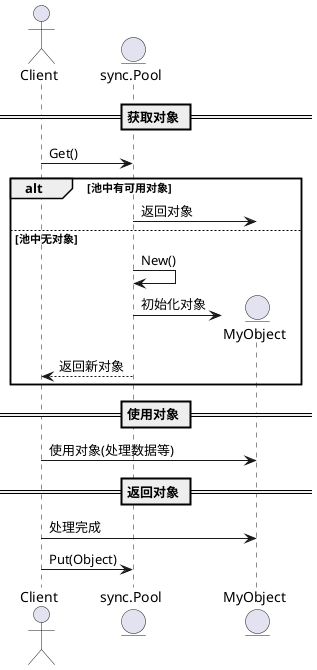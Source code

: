 @startuml
actor Client
entity "sync.Pool" as Pool
entity "MyObject" as Object

== 获取对象 ==
Client -> Pool : Get()
alt 池中有可用对象
    Pool -> Object : 返回对象
else 池中无对象
    Pool -> Pool : New()
    create Object
    Pool -> Object : 初始化对象
    Pool --> Client : 返回新对象
end

== 使用对象 ==
Client -> Object : 使用对象(处理数据等)

== 返回对象 ==
Client -> Object : 处理完成
Client -> Pool : Put(Object)
@enduml
